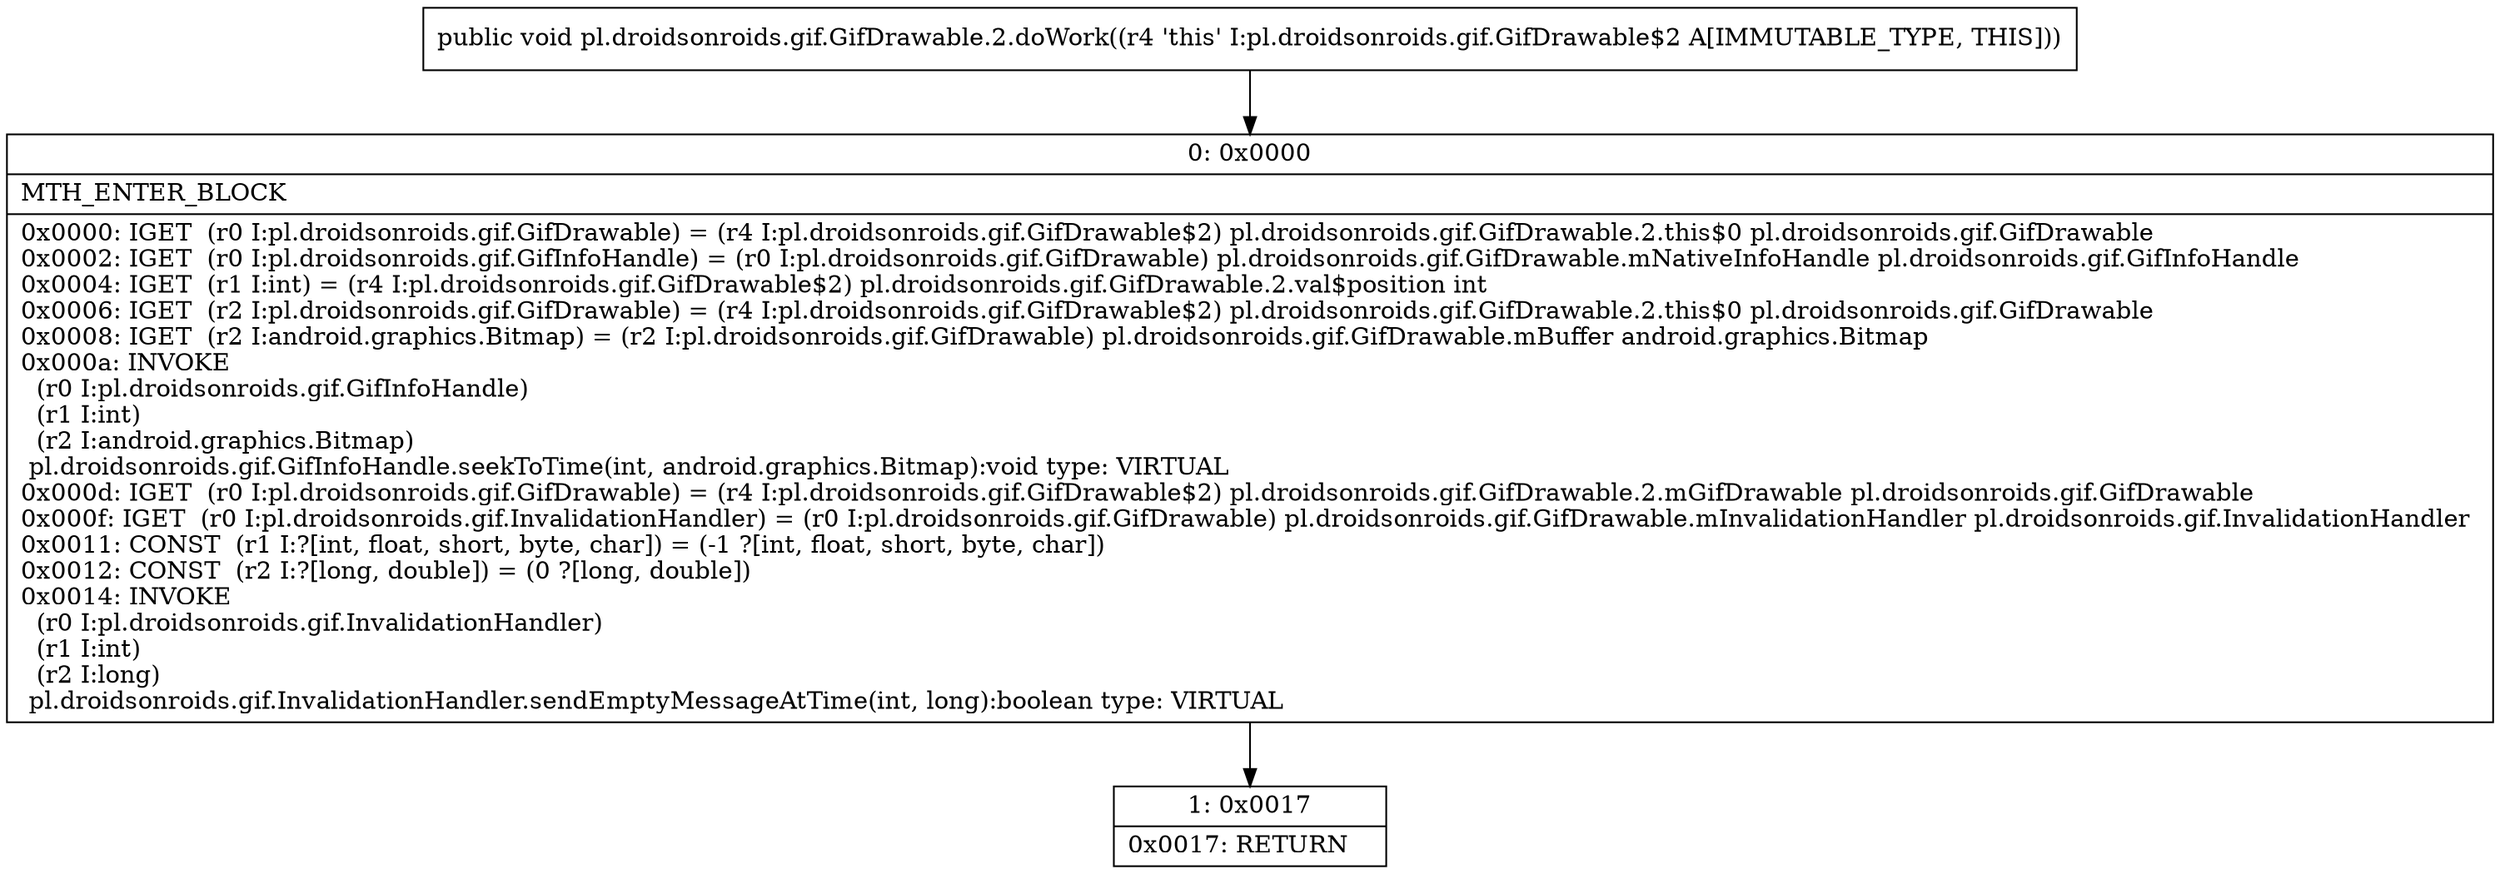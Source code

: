 digraph "CFG forpl.droidsonroids.gif.GifDrawable.2.doWork()V" {
Node_0 [shape=record,label="{0\:\ 0x0000|MTH_ENTER_BLOCK\l|0x0000: IGET  (r0 I:pl.droidsonroids.gif.GifDrawable) = (r4 I:pl.droidsonroids.gif.GifDrawable$2) pl.droidsonroids.gif.GifDrawable.2.this$0 pl.droidsonroids.gif.GifDrawable \l0x0002: IGET  (r0 I:pl.droidsonroids.gif.GifInfoHandle) = (r0 I:pl.droidsonroids.gif.GifDrawable) pl.droidsonroids.gif.GifDrawable.mNativeInfoHandle pl.droidsonroids.gif.GifInfoHandle \l0x0004: IGET  (r1 I:int) = (r4 I:pl.droidsonroids.gif.GifDrawable$2) pl.droidsonroids.gif.GifDrawable.2.val$position int \l0x0006: IGET  (r2 I:pl.droidsonroids.gif.GifDrawable) = (r4 I:pl.droidsonroids.gif.GifDrawable$2) pl.droidsonroids.gif.GifDrawable.2.this$0 pl.droidsonroids.gif.GifDrawable \l0x0008: IGET  (r2 I:android.graphics.Bitmap) = (r2 I:pl.droidsonroids.gif.GifDrawable) pl.droidsonroids.gif.GifDrawable.mBuffer android.graphics.Bitmap \l0x000a: INVOKE  \l  (r0 I:pl.droidsonroids.gif.GifInfoHandle)\l  (r1 I:int)\l  (r2 I:android.graphics.Bitmap)\l pl.droidsonroids.gif.GifInfoHandle.seekToTime(int, android.graphics.Bitmap):void type: VIRTUAL \l0x000d: IGET  (r0 I:pl.droidsonroids.gif.GifDrawable) = (r4 I:pl.droidsonroids.gif.GifDrawable$2) pl.droidsonroids.gif.GifDrawable.2.mGifDrawable pl.droidsonroids.gif.GifDrawable \l0x000f: IGET  (r0 I:pl.droidsonroids.gif.InvalidationHandler) = (r0 I:pl.droidsonroids.gif.GifDrawable) pl.droidsonroids.gif.GifDrawable.mInvalidationHandler pl.droidsonroids.gif.InvalidationHandler \l0x0011: CONST  (r1 I:?[int, float, short, byte, char]) = (\-1 ?[int, float, short, byte, char]) \l0x0012: CONST  (r2 I:?[long, double]) = (0 ?[long, double]) \l0x0014: INVOKE  \l  (r0 I:pl.droidsonroids.gif.InvalidationHandler)\l  (r1 I:int)\l  (r2 I:long)\l pl.droidsonroids.gif.InvalidationHandler.sendEmptyMessageAtTime(int, long):boolean type: VIRTUAL \l}"];
Node_1 [shape=record,label="{1\:\ 0x0017|0x0017: RETURN   \l}"];
MethodNode[shape=record,label="{public void pl.droidsonroids.gif.GifDrawable.2.doWork((r4 'this' I:pl.droidsonroids.gif.GifDrawable$2 A[IMMUTABLE_TYPE, THIS])) }"];
MethodNode -> Node_0;
Node_0 -> Node_1;
}

